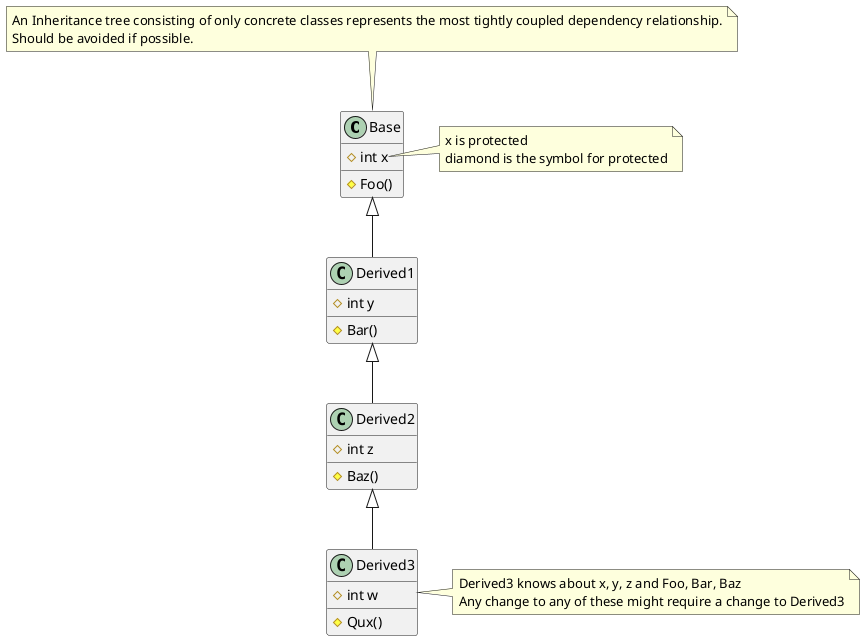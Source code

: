 @startuml
class Base {
    #int x     
    # Foo()   
}

note top of Base
An Inheritance tree consisting of only concrete classes represents the most tightly coupled dependency relationship.
Should be avoided if possible.
end note

note right of Base::x
    x is protected
    diamond is the symbol for protected
end note
Class Derived1 {
    #int y
    # Bar()
}

class Derived2 {
    #int z
    # Baz()
}

class Derived3 {
    #int w
    # Qux()
}
note right of Derived3
   Derived3 knows about x, y, z and Foo, Bar, Baz
   Any change to any of these might require a change to Derived3
end note
Base <|-- Derived1
Derived1 <|-- Derived2
Derived2 <|-- Derived3

@enduml

